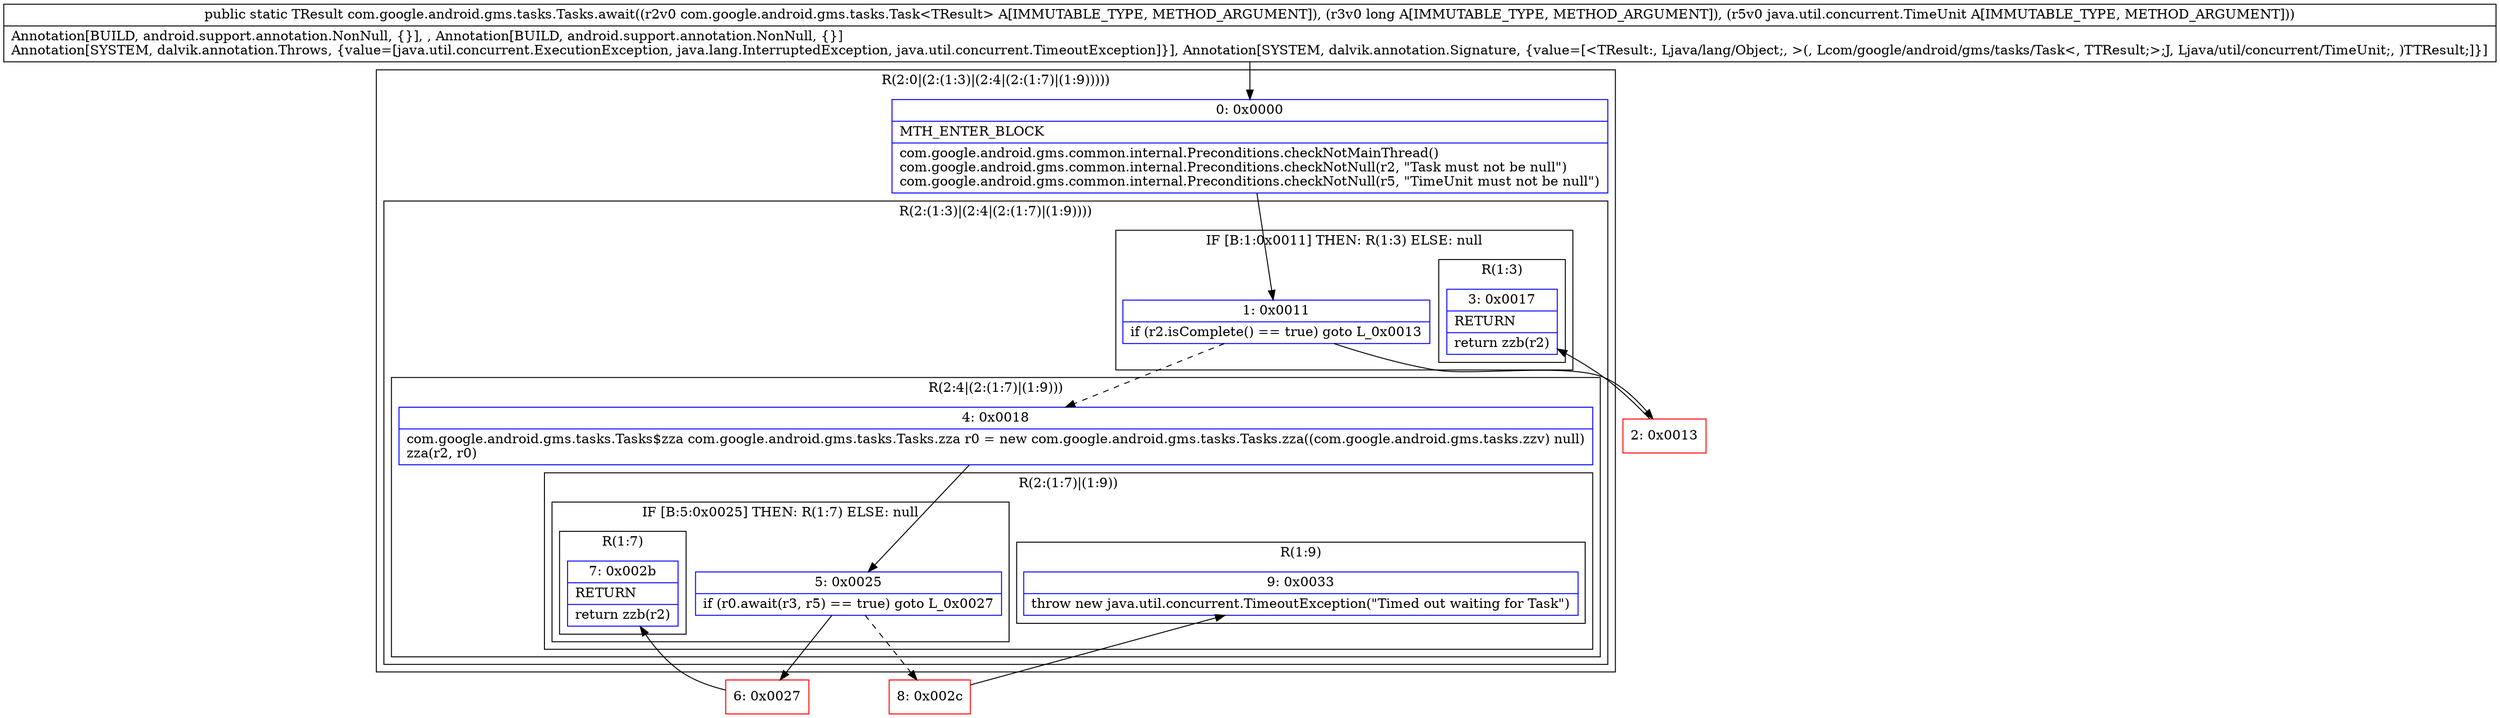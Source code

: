 digraph "CFG forcom.google.android.gms.tasks.Tasks.await(Lcom\/google\/android\/gms\/tasks\/Task;JLjava\/util\/concurrent\/TimeUnit;)Ljava\/lang\/Object;" {
subgraph cluster_Region_1719815796 {
label = "R(2:0|(2:(1:3)|(2:4|(2:(1:7)|(1:9)))))";
node [shape=record,color=blue];
Node_0 [shape=record,label="{0\:\ 0x0000|MTH_ENTER_BLOCK\l|com.google.android.gms.common.internal.Preconditions.checkNotMainThread()\lcom.google.android.gms.common.internal.Preconditions.checkNotNull(r2, \"Task must not be null\")\lcom.google.android.gms.common.internal.Preconditions.checkNotNull(r5, \"TimeUnit must not be null\")\l}"];
subgraph cluster_Region_649411657 {
label = "R(2:(1:3)|(2:4|(2:(1:7)|(1:9))))";
node [shape=record,color=blue];
subgraph cluster_IfRegion_337109800 {
label = "IF [B:1:0x0011] THEN: R(1:3) ELSE: null";
node [shape=record,color=blue];
Node_1 [shape=record,label="{1\:\ 0x0011|if (r2.isComplete() == true) goto L_0x0013\l}"];
subgraph cluster_Region_441912241 {
label = "R(1:3)";
node [shape=record,color=blue];
Node_3 [shape=record,label="{3\:\ 0x0017|RETURN\l|return zzb(r2)\l}"];
}
}
subgraph cluster_Region_2139398310 {
label = "R(2:4|(2:(1:7)|(1:9)))";
node [shape=record,color=blue];
Node_4 [shape=record,label="{4\:\ 0x0018|com.google.android.gms.tasks.Tasks$zza com.google.android.gms.tasks.Tasks.zza r0 = new com.google.android.gms.tasks.Tasks.zza((com.google.android.gms.tasks.zzv) null)\lzza(r2, r0)\l}"];
subgraph cluster_Region_1850873697 {
label = "R(2:(1:7)|(1:9))";
node [shape=record,color=blue];
subgraph cluster_IfRegion_1200235406 {
label = "IF [B:5:0x0025] THEN: R(1:7) ELSE: null";
node [shape=record,color=blue];
Node_5 [shape=record,label="{5\:\ 0x0025|if (r0.await(r3, r5) == true) goto L_0x0027\l}"];
subgraph cluster_Region_1628055958 {
label = "R(1:7)";
node [shape=record,color=blue];
Node_7 [shape=record,label="{7\:\ 0x002b|RETURN\l|return zzb(r2)\l}"];
}
}
subgraph cluster_Region_1253021756 {
label = "R(1:9)";
node [shape=record,color=blue];
Node_9 [shape=record,label="{9\:\ 0x0033|throw new java.util.concurrent.TimeoutException(\"Timed out waiting for Task\")\l}"];
}
}
}
}
}
Node_2 [shape=record,color=red,label="{2\:\ 0x0013}"];
Node_6 [shape=record,color=red,label="{6\:\ 0x0027}"];
Node_8 [shape=record,color=red,label="{8\:\ 0x002c}"];
MethodNode[shape=record,label="{public static TResult com.google.android.gms.tasks.Tasks.await((r2v0 com.google.android.gms.tasks.Task\<TResult\> A[IMMUTABLE_TYPE, METHOD_ARGUMENT]), (r3v0 long A[IMMUTABLE_TYPE, METHOD_ARGUMENT]), (r5v0 java.util.concurrent.TimeUnit A[IMMUTABLE_TYPE, METHOD_ARGUMENT]))  | Annotation[BUILD, android.support.annotation.NonNull, \{\}], , Annotation[BUILD, android.support.annotation.NonNull, \{\}]\lAnnotation[SYSTEM, dalvik.annotation.Throws, \{value=[java.util.concurrent.ExecutionException, java.lang.InterruptedException, java.util.concurrent.TimeoutException]\}], Annotation[SYSTEM, dalvik.annotation.Signature, \{value=[\<TResult:, Ljava\/lang\/Object;, \>(, Lcom\/google\/android\/gms\/tasks\/Task\<, TTResult;\>;J, Ljava\/util\/concurrent\/TimeUnit;, )TTResult;]\}]\l}"];
MethodNode -> Node_0;
Node_0 -> Node_1;
Node_1 -> Node_2;
Node_1 -> Node_4[style=dashed];
Node_4 -> Node_5;
Node_5 -> Node_6;
Node_5 -> Node_8[style=dashed];
Node_2 -> Node_3;
Node_6 -> Node_7;
Node_8 -> Node_9;
}

